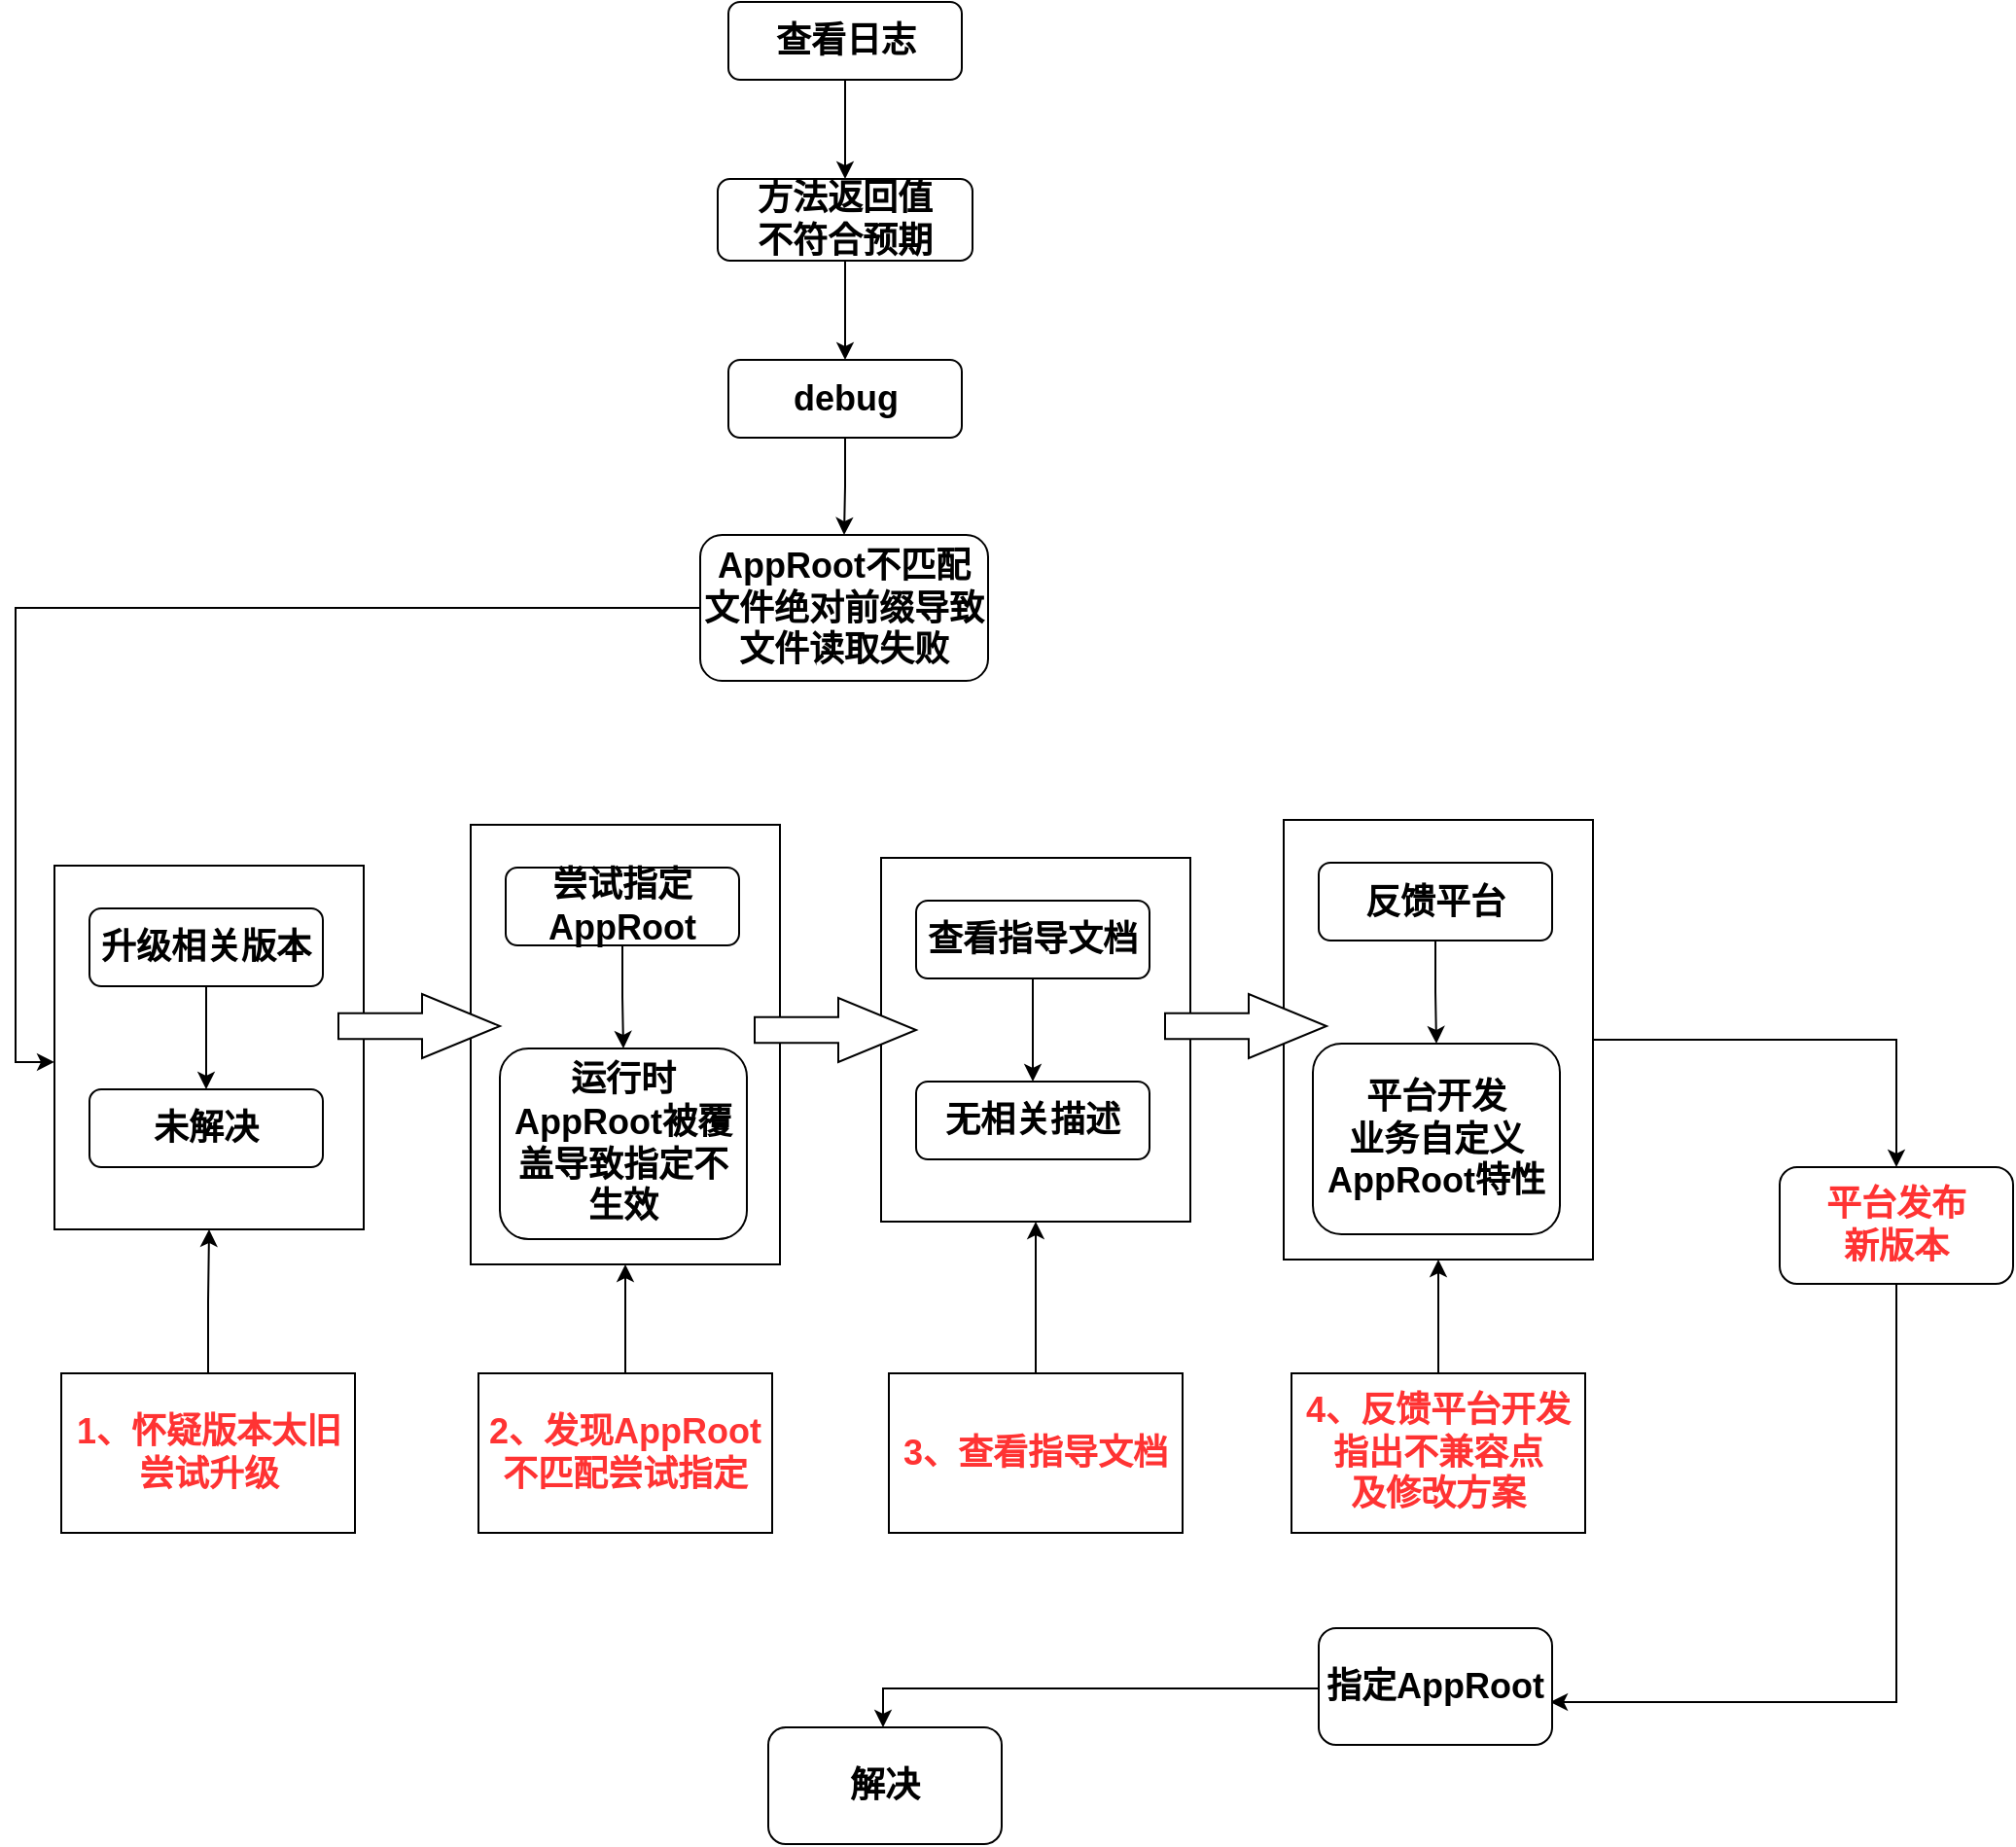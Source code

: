 <mxfile version="21.6.6" type="github">
  <diagram id="C5RBs43oDa-KdzZeNtuy" name="Page-1">
    <mxGraphModel dx="1995" dy="1158" grid="0" gridSize="10" guides="1" tooltips="1" connect="1" arrows="1" fold="1" page="0" pageScale="1" pageWidth="827" pageHeight="1169" math="0" shadow="0">
      <root>
        <mxCell id="WIyWlLk6GJQsqaUBKTNV-0" />
        <mxCell id="WIyWlLk6GJQsqaUBKTNV-1" parent="WIyWlLk6GJQsqaUBKTNV-0" />
        <mxCell id="2IjSCHNoS3Ia3KYCTzP9-19" value="" style="rounded=0;whiteSpace=wrap;html=1;fontSize=18;fontStyle=1" vertex="1" parent="WIyWlLk6GJQsqaUBKTNV-1">
          <mxGeometry x="306" y="535" width="159" height="187" as="geometry" />
        </mxCell>
        <mxCell id="2IjSCHNoS3Ia3KYCTzP9-8" value="" style="edgeStyle=orthogonalEdgeStyle;rounded=0;orthogonalLoop=1;jettySize=auto;html=1;fontSize=18;fontStyle=1" edge="1" parent="WIyWlLk6GJQsqaUBKTNV-1" source="2IjSCHNoS3Ia3KYCTzP9-6" target="2IjSCHNoS3Ia3KYCTzP9-7">
          <mxGeometry relative="1" as="geometry" />
        </mxCell>
        <mxCell id="2IjSCHNoS3Ia3KYCTzP9-6" value="查看日志" style="rounded=1;whiteSpace=wrap;html=1;fontSize=18;glass=0;strokeWidth=1;shadow=0;fontStyle=1" vertex="1" parent="WIyWlLk6GJQsqaUBKTNV-1">
          <mxGeometry x="652.5" y="91" width="120" height="40" as="geometry" />
        </mxCell>
        <mxCell id="2IjSCHNoS3Ia3KYCTzP9-10" value="" style="edgeStyle=orthogonalEdgeStyle;rounded=0;orthogonalLoop=1;jettySize=auto;html=1;fontSize=18;fontStyle=1" edge="1" parent="WIyWlLk6GJQsqaUBKTNV-1" source="2IjSCHNoS3Ia3KYCTzP9-7" target="2IjSCHNoS3Ia3KYCTzP9-9">
          <mxGeometry relative="1" as="geometry" />
        </mxCell>
        <mxCell id="2IjSCHNoS3Ia3KYCTzP9-7" value="方法返回值&lt;br style=&quot;font-size: 18px;&quot;&gt;不符合预期" style="rounded=1;whiteSpace=wrap;html=1;fontSize=18;glass=0;strokeWidth=1;shadow=0;fontStyle=1" vertex="1" parent="WIyWlLk6GJQsqaUBKTNV-1">
          <mxGeometry x="647" y="182" width="131" height="42" as="geometry" />
        </mxCell>
        <mxCell id="2IjSCHNoS3Ia3KYCTzP9-12" value="" style="edgeStyle=orthogonalEdgeStyle;rounded=0;orthogonalLoop=1;jettySize=auto;html=1;fontSize=18;fontStyle=1" edge="1" parent="WIyWlLk6GJQsqaUBKTNV-1" source="2IjSCHNoS3Ia3KYCTzP9-9" target="2IjSCHNoS3Ia3KYCTzP9-11">
          <mxGeometry relative="1" as="geometry" />
        </mxCell>
        <mxCell id="2IjSCHNoS3Ia3KYCTzP9-9" value="debug" style="rounded=1;whiteSpace=wrap;html=1;fontSize=18;glass=0;strokeWidth=1;shadow=0;fontStyle=1" vertex="1" parent="WIyWlLk6GJQsqaUBKTNV-1">
          <mxGeometry x="652.5" y="275" width="120" height="40" as="geometry" />
        </mxCell>
        <mxCell id="2IjSCHNoS3Ia3KYCTzP9-36" style="edgeStyle=orthogonalEdgeStyle;rounded=0;orthogonalLoop=1;jettySize=auto;html=1;entryX=0;entryY=0.54;entryDx=0;entryDy=0;entryPerimeter=0;fontStyle=1" edge="1" parent="WIyWlLk6GJQsqaUBKTNV-1" source="2IjSCHNoS3Ia3KYCTzP9-11" target="2IjSCHNoS3Ia3KYCTzP9-19">
          <mxGeometry relative="1" as="geometry" />
        </mxCell>
        <mxCell id="2IjSCHNoS3Ia3KYCTzP9-11" value="AppRoot不匹配文件绝对前缀导致&lt;br style=&quot;font-size: 18px;&quot;&gt;文件读取失败" style="rounded=1;whiteSpace=wrap;html=1;fontSize=18;glass=0;strokeWidth=1;shadow=0;fontStyle=1" vertex="1" parent="WIyWlLk6GJQsqaUBKTNV-1">
          <mxGeometry x="638" y="365" width="148" height="75" as="geometry" />
        </mxCell>
        <mxCell id="2IjSCHNoS3Ia3KYCTzP9-15" value="" style="edgeStyle=orthogonalEdgeStyle;rounded=0;orthogonalLoop=1;jettySize=auto;html=1;fontSize=18;fontStyle=1" edge="1" parent="WIyWlLk6GJQsqaUBKTNV-1" source="2IjSCHNoS3Ia3KYCTzP9-13" target="2IjSCHNoS3Ia3KYCTzP9-14">
          <mxGeometry relative="1" as="geometry" />
        </mxCell>
        <mxCell id="2IjSCHNoS3Ia3KYCTzP9-13" value="升级相关版本" style="rounded=1;whiteSpace=wrap;html=1;fontSize=18;glass=0;strokeWidth=1;shadow=0;fontStyle=1" vertex="1" parent="WIyWlLk6GJQsqaUBKTNV-1">
          <mxGeometry x="324" y="557" width="120" height="40" as="geometry" />
        </mxCell>
        <mxCell id="2IjSCHNoS3Ia3KYCTzP9-14" value="未解决" style="rounded=1;whiteSpace=wrap;html=1;fontSize=18;glass=0;strokeWidth=1;shadow=0;fontStyle=1" vertex="1" parent="WIyWlLk6GJQsqaUBKTNV-1">
          <mxGeometry x="324" y="650" width="120" height="40" as="geometry" />
        </mxCell>
        <mxCell id="2IjSCHNoS3Ia3KYCTzP9-20" value="" style="rounded=0;whiteSpace=wrap;html=1;fontSize=18;fontStyle=1" vertex="1" parent="WIyWlLk6GJQsqaUBKTNV-1">
          <mxGeometry x="520" y="514" width="159" height="226" as="geometry" />
        </mxCell>
        <mxCell id="2IjSCHNoS3Ia3KYCTzP9-21" value="" style="edgeStyle=orthogonalEdgeStyle;rounded=0;orthogonalLoop=1;jettySize=auto;html=1;fontSize=18;fontStyle=1" edge="1" parent="WIyWlLk6GJQsqaUBKTNV-1" source="2IjSCHNoS3Ia3KYCTzP9-22" target="2IjSCHNoS3Ia3KYCTzP9-23">
          <mxGeometry relative="1" as="geometry" />
        </mxCell>
        <mxCell id="2IjSCHNoS3Ia3KYCTzP9-22" value="尝试指定AppRoot" style="rounded=1;whiteSpace=wrap;html=1;fontSize=18;glass=0;strokeWidth=1;shadow=0;fontStyle=1" vertex="1" parent="WIyWlLk6GJQsqaUBKTNV-1">
          <mxGeometry x="538" y="536" width="120" height="40" as="geometry" />
        </mxCell>
        <mxCell id="2IjSCHNoS3Ia3KYCTzP9-23" value="运行时AppRoot被覆盖导致指定不生效" style="rounded=1;whiteSpace=wrap;html=1;fontSize=18;glass=0;strokeWidth=1;shadow=0;fontStyle=1" vertex="1" parent="WIyWlLk6GJQsqaUBKTNV-1">
          <mxGeometry x="535" y="629" width="127" height="98" as="geometry" />
        </mxCell>
        <mxCell id="2IjSCHNoS3Ia3KYCTzP9-24" value="" style="rounded=0;whiteSpace=wrap;html=1;fontSize=18;fontStyle=1" vertex="1" parent="WIyWlLk6GJQsqaUBKTNV-1">
          <mxGeometry x="731" y="531" width="159" height="187" as="geometry" />
        </mxCell>
        <mxCell id="2IjSCHNoS3Ia3KYCTzP9-25" value="" style="edgeStyle=orthogonalEdgeStyle;rounded=0;orthogonalLoop=1;jettySize=auto;html=1;fontSize=18;fontStyle=1" edge="1" parent="WIyWlLk6GJQsqaUBKTNV-1" source="2IjSCHNoS3Ia3KYCTzP9-26" target="2IjSCHNoS3Ia3KYCTzP9-27">
          <mxGeometry relative="1" as="geometry" />
        </mxCell>
        <mxCell id="2IjSCHNoS3Ia3KYCTzP9-26" value="查看指导文档" style="rounded=1;whiteSpace=wrap;html=1;fontSize=18;glass=0;strokeWidth=1;shadow=0;fontStyle=1" vertex="1" parent="WIyWlLk6GJQsqaUBKTNV-1">
          <mxGeometry x="749" y="553" width="120" height="40" as="geometry" />
        </mxCell>
        <mxCell id="2IjSCHNoS3Ia3KYCTzP9-27" value="无相关描述" style="rounded=1;whiteSpace=wrap;html=1;fontSize=18;glass=0;strokeWidth=1;shadow=0;fontStyle=1" vertex="1" parent="WIyWlLk6GJQsqaUBKTNV-1">
          <mxGeometry x="749" y="646" width="120" height="40" as="geometry" />
        </mxCell>
        <mxCell id="2IjSCHNoS3Ia3KYCTzP9-54" value="" style="edgeStyle=orthogonalEdgeStyle;rounded=0;orthogonalLoop=1;jettySize=auto;html=1;" edge="1" parent="WIyWlLk6GJQsqaUBKTNV-1">
          <mxGeometry relative="1" as="geometry">
            <mxPoint x="1088" y="624.5" as="sourcePoint" />
            <mxPoint x="1253" y="690" as="targetPoint" />
            <Array as="points">
              <mxPoint x="1253" y="625" />
            </Array>
          </mxGeometry>
        </mxCell>
        <mxCell id="2IjSCHNoS3Ia3KYCTzP9-32" value="" style="rounded=0;whiteSpace=wrap;html=1;fontSize=18;fontStyle=1" vertex="1" parent="WIyWlLk6GJQsqaUBKTNV-1">
          <mxGeometry x="938" y="511.5" width="159" height="226" as="geometry" />
        </mxCell>
        <mxCell id="2IjSCHNoS3Ia3KYCTzP9-33" value="" style="edgeStyle=orthogonalEdgeStyle;rounded=0;orthogonalLoop=1;jettySize=auto;html=1;fontSize=18;fontStyle=1" edge="1" parent="WIyWlLk6GJQsqaUBKTNV-1" source="2IjSCHNoS3Ia3KYCTzP9-34" target="2IjSCHNoS3Ia3KYCTzP9-35">
          <mxGeometry relative="1" as="geometry" />
        </mxCell>
        <mxCell id="2IjSCHNoS3Ia3KYCTzP9-34" value="反馈平台" style="rounded=1;whiteSpace=wrap;html=1;fontSize=18;glass=0;strokeWidth=1;shadow=0;fontStyle=1" vertex="1" parent="WIyWlLk6GJQsqaUBKTNV-1">
          <mxGeometry x="956" y="533.5" width="120" height="40" as="geometry" />
        </mxCell>
        <mxCell id="2IjSCHNoS3Ia3KYCTzP9-35" value="平台开发&lt;br&gt;业务自定义AppRoot特性" style="rounded=1;whiteSpace=wrap;html=1;fontSize=18;glass=0;strokeWidth=1;shadow=0;fontStyle=1" vertex="1" parent="WIyWlLk6GJQsqaUBKTNV-1">
          <mxGeometry x="953" y="626.5" width="127" height="98" as="geometry" />
        </mxCell>
        <mxCell id="2IjSCHNoS3Ia3KYCTzP9-38" value="" style="verticalLabelPosition=bottom;verticalAlign=top;html=1;strokeWidth=1;shape=mxgraph.arrows2.arrow;dy=0.6;dx=40;notch=0;fontColor=default;strokeColor=default;fontStyle=1" vertex="1" parent="WIyWlLk6GJQsqaUBKTNV-1">
          <mxGeometry x="452" y="601" width="83" height="33" as="geometry" />
        </mxCell>
        <mxCell id="2IjSCHNoS3Ia3KYCTzP9-39" value="" style="verticalLabelPosition=bottom;verticalAlign=top;html=1;strokeWidth=1;shape=mxgraph.arrows2.arrow;dy=0.6;dx=40;notch=0;fontColor=default;strokeColor=default;fontStyle=1" vertex="1" parent="WIyWlLk6GJQsqaUBKTNV-1">
          <mxGeometry x="666" y="603" width="83" height="33" as="geometry" />
        </mxCell>
        <mxCell id="2IjSCHNoS3Ia3KYCTzP9-40" value="" style="verticalLabelPosition=bottom;verticalAlign=top;html=1;strokeWidth=1;shape=mxgraph.arrows2.arrow;dy=0.6;dx=40;notch=0;fontColor=default;strokeColor=default;fontStyle=1" vertex="1" parent="WIyWlLk6GJQsqaUBKTNV-1">
          <mxGeometry x="877" y="601" width="83" height="33" as="geometry" />
        </mxCell>
        <mxCell id="2IjSCHNoS3Ia3KYCTzP9-52" style="edgeStyle=orthogonalEdgeStyle;rounded=0;orthogonalLoop=1;jettySize=auto;html=1;entryX=0.5;entryY=1;entryDx=0;entryDy=0;" edge="1" parent="WIyWlLk6GJQsqaUBKTNV-1" source="2IjSCHNoS3Ia3KYCTzP9-44" target="2IjSCHNoS3Ia3KYCTzP9-32">
          <mxGeometry relative="1" as="geometry" />
        </mxCell>
        <mxCell id="2IjSCHNoS3Ia3KYCTzP9-44" value="4、反馈平台开发&lt;br style=&quot;font-size: 18px;&quot;&gt;指出不兼容点&lt;br style=&quot;font-size: 18px;&quot;&gt;及修改方案" style="rounded=0;whiteSpace=wrap;html=1;fontSize=18;fontStyle=1;fontColor=#FF3333;" vertex="1" parent="WIyWlLk6GJQsqaUBKTNV-1">
          <mxGeometry x="942" y="796" width="151" height="82" as="geometry" />
        </mxCell>
        <mxCell id="2IjSCHNoS3Ia3KYCTzP9-50" style="edgeStyle=orthogonalEdgeStyle;rounded=0;orthogonalLoop=1;jettySize=auto;html=1;entryX=0.5;entryY=1;entryDx=0;entryDy=0;" edge="1" parent="WIyWlLk6GJQsqaUBKTNV-1" source="2IjSCHNoS3Ia3KYCTzP9-45" target="2IjSCHNoS3Ia3KYCTzP9-20">
          <mxGeometry relative="1" as="geometry" />
        </mxCell>
        <mxCell id="2IjSCHNoS3Ia3KYCTzP9-45" value="2、发现AppRoot&lt;br style=&quot;border-color: var(--border-color); font-size: 18px;&quot;&gt;&lt;span style=&quot;font-size: 18px;&quot;&gt;不匹配尝试指定&lt;/span&gt;" style="rounded=0;whiteSpace=wrap;html=1;fontSize=18;fontStyle=1;fontColor=#FF3333;" vertex="1" parent="WIyWlLk6GJQsqaUBKTNV-1">
          <mxGeometry x="524" y="796" width="151" height="82" as="geometry" />
        </mxCell>
        <mxCell id="2IjSCHNoS3Ia3KYCTzP9-51" style="edgeStyle=orthogonalEdgeStyle;rounded=0;orthogonalLoop=1;jettySize=auto;html=1;entryX=0.5;entryY=1;entryDx=0;entryDy=0;" edge="1" parent="WIyWlLk6GJQsqaUBKTNV-1" source="2IjSCHNoS3Ia3KYCTzP9-46" target="2IjSCHNoS3Ia3KYCTzP9-24">
          <mxGeometry relative="1" as="geometry" />
        </mxCell>
        <mxCell id="2IjSCHNoS3Ia3KYCTzP9-46" value="3、查看指导文档" style="rounded=0;whiteSpace=wrap;html=1;fontSize=18;fontStyle=1;fontColor=#FF3333;" vertex="1" parent="WIyWlLk6GJQsqaUBKTNV-1">
          <mxGeometry x="735" y="796" width="151" height="82" as="geometry" />
        </mxCell>
        <mxCell id="2IjSCHNoS3Ia3KYCTzP9-49" style="edgeStyle=orthogonalEdgeStyle;rounded=0;orthogonalLoop=1;jettySize=auto;html=1;entryX=0.5;entryY=1;entryDx=0;entryDy=0;" edge="1" parent="WIyWlLk6GJQsqaUBKTNV-1" source="2IjSCHNoS3Ia3KYCTzP9-47" target="2IjSCHNoS3Ia3KYCTzP9-19">
          <mxGeometry relative="1" as="geometry" />
        </mxCell>
        <mxCell id="2IjSCHNoS3Ia3KYCTzP9-47" value="1、怀疑版本太旧&lt;br style=&quot;border-color: var(--border-color); font-size: 18px;&quot;&gt;&lt;span style=&quot;font-size: 18px;&quot;&gt;尝试升级&lt;/span&gt;" style="rounded=0;whiteSpace=wrap;html=1;fontSize=18;fontStyle=1;fontColor=#FF3333;" vertex="1" parent="WIyWlLk6GJQsqaUBKTNV-1">
          <mxGeometry x="309.5" y="796" width="151" height="82" as="geometry" />
        </mxCell>
        <mxCell id="2IjSCHNoS3Ia3KYCTzP9-57" style="edgeStyle=orthogonalEdgeStyle;rounded=0;orthogonalLoop=1;jettySize=auto;html=1;entryX=0.992;entryY=0.633;entryDx=0;entryDy=0;entryPerimeter=0;exitX=0.5;exitY=1;exitDx=0;exitDy=0;" edge="1" parent="WIyWlLk6GJQsqaUBKTNV-1" source="2IjSCHNoS3Ia3KYCTzP9-53" target="2IjSCHNoS3Ia3KYCTzP9-56">
          <mxGeometry relative="1" as="geometry" />
        </mxCell>
        <mxCell id="2IjSCHNoS3Ia3KYCTzP9-53" value="平台发布&lt;br&gt;新版本" style="whiteSpace=wrap;html=1;fontSize=18;rounded=1;fontStyle=1;fontColor=#FF3333;" vertex="1" parent="WIyWlLk6GJQsqaUBKTNV-1">
          <mxGeometry x="1193" y="690" width="120" height="60" as="geometry" />
        </mxCell>
        <mxCell id="2IjSCHNoS3Ia3KYCTzP9-59" value="" style="edgeStyle=orthogonalEdgeStyle;rounded=0;orthogonalLoop=1;jettySize=auto;html=1;entryX=0.5;entryY=0;entryDx=0;entryDy=0;" edge="1" parent="WIyWlLk6GJQsqaUBKTNV-1">
          <mxGeometry relative="1" as="geometry">
            <mxPoint x="956" y="958" as="sourcePoint" />
            <mxPoint x="732" y="978" as="targetPoint" />
            <Array as="points">
              <mxPoint x="732" y="958" />
            </Array>
          </mxGeometry>
        </mxCell>
        <mxCell id="2IjSCHNoS3Ia3KYCTzP9-56" value="指定AppRoot" style="whiteSpace=wrap;html=1;fontSize=18;rounded=1;fontStyle=1;" vertex="1" parent="WIyWlLk6GJQsqaUBKTNV-1">
          <mxGeometry x="956" y="927" width="120" height="60" as="geometry" />
        </mxCell>
        <mxCell id="2IjSCHNoS3Ia3KYCTzP9-58" value="解决" style="whiteSpace=wrap;html=1;fontSize=18;rounded=1;fontStyle=1;" vertex="1" parent="WIyWlLk6GJQsqaUBKTNV-1">
          <mxGeometry x="673" y="978" width="120" height="60" as="geometry" />
        </mxCell>
      </root>
    </mxGraphModel>
  </diagram>
</mxfile>
